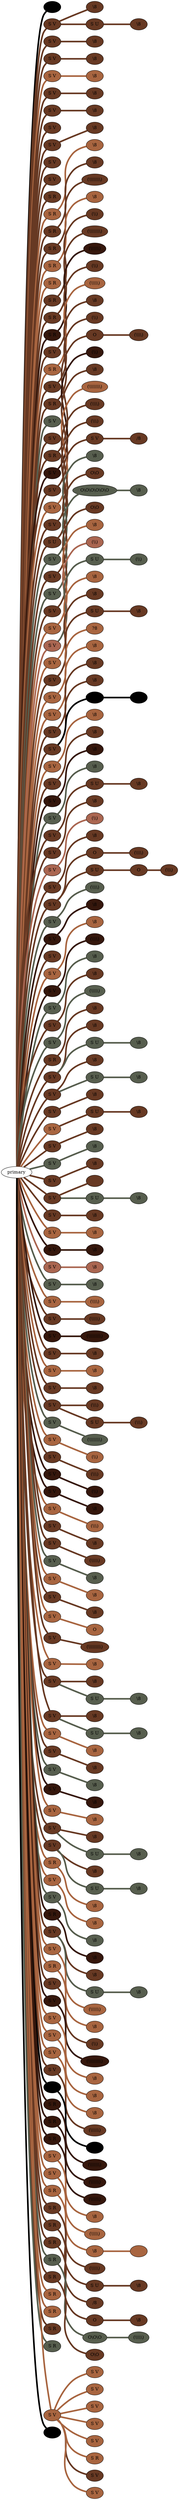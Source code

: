 graph {
 graph [rankdir=LR]
"K1" [qtype="pendant_node", pendant_colors="#000000", pendant_ply="", pendant_attach="", pendant_length="", label=" ", style=filled, fillcolor="#000000"]
"primary" -- "K1" [qtype="pendant_link",penwidth=5,color="#000000"]
"1" [qtype="pendant_node", pendant_colors="#673923", pendant_ply="S", pendant_attach="V", pendant_length="24", label="S V", style=filled, fillcolor="#673923"]
"primary" -- "1" [qtype="pendant_link",penwidth=5,color="#673923"]
"1:0" [qtype="knot_node", knot_value="1", knot_type="E", knot_position="8.5", knot_spin="Z", label="\\8", style=filled, fillcolor="#673923"]
"1" -- "1:0" [qtype="knot_link",penwidth=5,color="#673923"]
"1s1" [qtype="pendant_node", pendant_colors="#673923", pendant_ply="S", pendant_attach="U", pendant_length="35", label="S U", style=filled, fillcolor="#673923"]
"1" -- "1s1" [qtype="pendant_link",penwidth=5,color="#673923"]
"1s1:0" [qtype="knot_node", knot_value="1", knot_type="E", knot_position="8.5", knot_spin="Z", label="\\8", style=filled, fillcolor="#673923"]
"1s1" -- "1s1:0" [qtype="knot_link",penwidth=5,color="#673923"]
"2" [qtype="pendant_node", pendant_colors="#673923", pendant_ply="S", pendant_attach="V", pendant_length="24", label="S V", style=filled, fillcolor="#673923"]
"primary" -- "2" [qtype="pendant_link",penwidth=5,color="#673923"]
"2:0" [qtype="knot_node", knot_value="1", knot_type="E", knot_position="8.5", knot_spin="Z", label="\\8", style=filled, fillcolor="#673923"]
"2" -- "2:0" [qtype="knot_link",penwidth=5,color="#673923"]
"3" [qtype="pendant_node", pendant_colors="#673923,#A86540", pendant_ply="S", pendant_attach="V", pendant_length="26", label="S V", style=filled, fillcolor="#673923"]
"primary" -- "3" [qtype="pendant_link",penwidth=5,color="#673923"]
"3:0" [qtype="knot_node", knot_value="1", knot_type="E", knot_position="8.5", knot_spin="Z", label="\\8", style=filled, fillcolor="#673923"]
"3" -- "3:0" [qtype="knot_link",penwidth=5,color="#673923"]
"4" [qtype="pendant_node", pendant_colors="#A86540", pendant_ply="S", pendant_attach="V", pendant_length="33", label="S V", style=filled, fillcolor="#A86540"]
"primary" -- "4" [qtype="pendant_link",penwidth=5,color="#A86540"]
"4:0" [qtype="knot_node", knot_value="1", knot_type="E", knot_position="8.5", knot_spin="Z", label="\\8", style=filled, fillcolor="#A86540"]
"4" -- "4:0" [qtype="knot_link",penwidth=5,color="#A86540"]
"5" [qtype="pendant_node", pendant_colors="#673923,#A86540", pendant_ply="S", pendant_attach="V", pendant_length="26", label="S V", style=filled, fillcolor="#673923"]
"primary" -- "5" [qtype="pendant_link",penwidth=5,color="#673923"]
"5:0" [qtype="knot_node", knot_value="1", knot_type="E", knot_position="9.0", knot_spin="Z", label="\\8", style=filled, fillcolor="#673923"]
"5" -- "5:0" [qtype="knot_link",penwidth=5,color="#673923"]
"6" [qtype="pendant_node", pendant_colors="#673923", pendant_ply="S", pendant_attach="V", pendant_length="26", label="S V", style=filled, fillcolor="#673923"]
"primary" -- "6" [qtype="pendant_link",penwidth=5,color="#673923"]
"6:0" [qtype="knot_node", knot_value="1", knot_type="E", knot_position="8.5", knot_spin="Z", label="\\8", style=filled, fillcolor="#673923"]
"6" -- "6:0" [qtype="knot_link",penwidth=5,color="#673923"]
"7" [qtype="pendant_node", pendant_colors="#673923", pendant_ply="S", pendant_attach="V", pendant_length="30", label="S V", style=filled, fillcolor="#673923"]
"primary" -- "7" [qtype="pendant_link",penwidth=5,color="#673923"]
"8" [qtype="pendant_node", pendant_colors="#673923", pendant_ply="S", pendant_attach="V", pendant_length="20", label="S V", style=filled, fillcolor="#673923"]
"primary" -- "8" [qtype="pendant_link",penwidth=5,color="#673923"]
"8:0" [qtype="knot_node", knot_value="1", knot_type="E", knot_position="7.0", knot_spin="Z", label="\\8", style=filled, fillcolor="#673923"]
"8" -- "8:0" [qtype="knot_link",penwidth=5,color="#673923"]
"9" [qtype="pendant_node", pendant_colors="#673923,#A86540", pendant_ply="S", pendant_attach="V", pendant_length="22", label="S V", style=filled, fillcolor="#673923"]
"primary" -- "9" [qtype="pendant_link",penwidth=5,color="#673923"]
"10" [qtype="pendant_node", pendant_colors="#673923", pendant_ply="S", pendant_attach="V", pendant_length="29", label="S V", style=filled, fillcolor="#673923"]
"primary" -- "10" [qtype="pendant_link",penwidth=5,color="#673923"]
"11" [qtype="pendant_node", pendant_colors="#673923", pendant_ply="S", pendant_attach="R", pendant_length="24", label="S R", style=filled, fillcolor="#673923"]
"primary" -- "11" [qtype="pendant_link",penwidth=5,color="#673923"]
"12" [qtype="pendant_node", pendant_colors="#A86540", pendant_ply="S", pendant_attach="R", pendant_length="31", label="S R", style=filled, fillcolor="#A86540"]
"primary" -- "12" [qtype="pendant_link",penwidth=5,color="#A86540"]
"12:0" [qtype="knot_node", knot_value="1", knot_type="E", knot_position="7.5", knot_spin="Z", label="\\8", style=filled, fillcolor="#A86540"]
"12" -- "12:0" [qtype="knot_link",penwidth=5,color="#A86540"]
"13" [qtype="pendant_node", pendant_colors="#673923", pendant_ply="S", pendant_attach="R", pendant_length="36", label="S R", style=filled, fillcolor="#673923"]
"primary" -- "13" [qtype="pendant_link",penwidth=5,color="#673923"]
"13:0" [qtype="knot_node", knot_value="1", knot_type="E", knot_position="8.0", knot_spin="Z", label="\\8", style=filled, fillcolor="#673923"]
"13" -- "13:0" [qtype="knot_link",penwidth=5,color="#673923"]
"14" [qtype="pendant_node", pendant_colors="#673923", pendant_ply="S", pendant_attach="R", pendant_length="12", label="S R", style=filled, fillcolor="#673923"]
"primary" -- "14" [qtype="pendant_link",penwidth=5,color="#673923"]
"14:0" [qtype="knot_node", knot_value="8", knot_type="L", knot_position="7.5", knot_spin="Z", label="(\\\\\\\\\\\\\\\\)", style=filled, fillcolor="#673923"]
"14" -- "14:0" [qtype="knot_link",penwidth=5,color="#673923"]
"15" [qtype="pendant_node", pendant_colors="#A86540", pendant_ply="S", pendant_attach="R", pendant_length="25", label="S R", style=filled, fillcolor="#A86540"]
"primary" -- "15" [qtype="pendant_link",penwidth=5,color="#A86540"]
"15:0" [qtype="knot_node", knot_value="1", knot_type="E", knot_position="8.0", knot_spin="Z", label="\\8", style=filled, fillcolor="#A86540"]
"15" -- "15:0" [qtype="knot_link",penwidth=5,color="#A86540"]
"16" [qtype="pendant_node", pendant_colors="#A86540", pendant_ply="S", pendant_attach="R", pendant_length="22", label="S R", style=filled, fillcolor="#A86540"]
"primary" -- "16" [qtype="pendant_link",penwidth=5,color="#A86540"]
"17" [qtype="pendant_node", pendant_colors="#673923", pendant_ply="S", pendant_attach="R", pendant_length="18", label="S R", style=filled, fillcolor="#673923"]
"primary" -- "17" [qtype="pendant_link",penwidth=5,color="#673923"]
"17:0" [qtype="knot_node", knot_value="2", knot_type="L", knot_position="7.5", knot_spin="Z", label="(\\\\)", style=filled, fillcolor="#673923"]
"17" -- "17:0" [qtype="knot_link",penwidth=5,color="#673923"]
"18" [qtype="pendant_node", pendant_colors="#673923", pendant_ply="S", pendant_attach="R", pendant_length="9", label="S R", style=filled, fillcolor="#673923"]
"primary" -- "18" [qtype="pendant_link",penwidth=5,color="#673923"]
"18:0" [qtype="knot_node", knot_value="8", knot_type="L", knot_position="6.0", knot_spin="Z", label="(\\\\\\\\\\\\\\\\)", style=filled, fillcolor="#673923"]
"18" -- "18:0" [qtype="knot_link",penwidth=5,color="#673923"]
"19" [qtype="pendant_node", pendant_colors="#35170C", pendant_ply="S", pendant_attach="R", pendant_length="23", label="S R", style=filled, fillcolor="#35170C"]
"primary" -- "19" [qtype="pendant_link",penwidth=5,color="#35170C"]
"19:0" [qtype="knot_node", knot_value="6", knot_type="L", knot_position="6.5", knot_spin="Z", label="(\\\\\\\\\\\\)", style=filled, fillcolor="#35170C"]
"19" -- "19:0" [qtype="knot_link",penwidth=5,color="#35170C"]
"20" [qtype="pendant_node", pendant_colors="#673923", pendant_ply="S", pendant_attach="V", pendant_length="29", label="S V", style=filled, fillcolor="#673923"]
"primary" -- "20" [qtype="pendant_link",penwidth=5,color="#673923"]
"20:0" [qtype="knot_node", knot_value="2", knot_type="L", knot_position="7.0", knot_spin="Z", label="(\\\\)", style=filled, fillcolor="#673923"]
"20" -- "20:0" [qtype="knot_link",penwidth=5,color="#673923"]
"21" [qtype="pendant_node", pendant_colors="#A86540", pendant_ply="S", pendant_attach="R", pendant_length="14", label="S R", style=filled, fillcolor="#A86540"]
"primary" -- "21" [qtype="pendant_link",penwidth=5,color="#A86540"]
"21:0" [qtype="knot_node", knot_value="5", knot_type="L", knot_position="7.0", knot_spin="Z", label="(\\\\\\\\\\)", style=filled, fillcolor="#A86540"]
"21" -- "21:0" [qtype="knot_link",penwidth=5,color="#A86540"]
"22" [qtype="pendant_node", pendant_colors="#673923", pendant_ply="S", pendant_attach="V", pendant_length="19", label="S V", style=filled, fillcolor="#673923"]
"primary" -- "22" [qtype="pendant_link",penwidth=5,color="#673923"]
"22:0" [qtype="knot_node", knot_value="1", knot_type="E", knot_position="6.5", knot_spin="Z", label="\\8", style=filled, fillcolor="#673923"]
"22" -- "22:0" [qtype="knot_link",penwidth=5,color="#673923"]
"23" [qtype="pendant_node", pendant_colors="#673923", pendant_ply="S", pendant_attach="R", pendant_length="25", label="S R", style=filled, fillcolor="#673923"]
"primary" -- "23" [qtype="pendant_link",penwidth=5,color="#673923"]
"23:0" [qtype="knot_node", knot_value="2", knot_type="L", knot_position="7.0", knot_spin="Z", label="(\\\\)", style=filled, fillcolor="#673923"]
"23" -- "23:0" [qtype="knot_link",penwidth=5,color="#673923"]
"24" [qtype="pendant_node", pendant_colors="#575E4E,#A86540", pendant_ply="S", pendant_attach="V", pendant_length="33", label="S V", style=filled, fillcolor="#575E4E"]
"primary" -- "24" [qtype="pendant_link",penwidth=5,color="#575E4E"]
"25" [qtype="pendant_node", pendant_colors="#673923", pendant_ply="S", pendant_attach="V", pendant_length="26", label="S V", style=filled, fillcolor="#673923"]
"primary" -- "25" [qtype="pendant_link",penwidth=5,color="#673923"]
"26" [qtype="pendant_node", pendant_colors="#673923,#A86540", pendant_ply="S", pendant_attach="R", pendant_length="27", label="S R", style=filled, fillcolor="#673923"]
"primary" -- "26" [qtype="pendant_link",penwidth=5,color="#673923"]
"26:0" [qtype="knot_node", knot_value="1", knot_type="S", knot_position="3.5", knot_spin="Z", label="O", style=filled, fillcolor="#673923"]
"26" -- "26:0" [qtype="knot_link",penwidth=5,color="#673923"]
"26:1" [qtype="knot_node", knot_value="4", knot_type="L", knot_position="9.5", knot_spin="Z", label="(\\\\\\\\)", style=filled, fillcolor="#673923"]
"26:0" -- "26:1" [qtype="knot_link",penwidth=5,color="#673923"]
"27" [qtype="pendant_node", pendant_colors="#35170C", pendant_ply="S", pendant_attach="V", pendant_length="27", label="S V", style=filled, fillcolor="#35170C"]
"primary" -- "27" [qtype="pendant_link",penwidth=5,color="#35170C"]
"27:0" [qtype="knot_node", knot_value="2", knot_type="L", knot_position="9.0", knot_spin="Z", label="(\\\\)", style=filled, fillcolor="#35170C"]
"27" -- "27:0" [qtype="knot_link",penwidth=5,color="#35170C"]
"28" [qtype="pendant_node", pendant_colors="#673923", pendant_ply="S", pendant_attach="V", pendant_length="24", label="S V", style=filled, fillcolor="#673923"]
"primary" -- "28" [qtype="pendant_link",penwidth=5,color="#673923"]
"28:0" [qtype="knot_node", knot_value="1", knot_type="E", knot_position="8.5", knot_spin="Z", label="\\8", style=filled, fillcolor="#673923"]
"28" -- "28:0" [qtype="knot_link",penwidth=5,color="#673923"]
"29" [qtype="pendant_node", pendant_colors="#A86540", pendant_ply="S", pendant_attach="V", pendant_length="24", label="S V", style=filled, fillcolor="#A86540"]
"primary" -- "29" [qtype="pendant_link",penwidth=5,color="#A86540"]
"29:0" [qtype="knot_node", knot_value="8", knot_type="L", knot_position="8.5", knot_spin="Z", label="(\\\\\\\\\\\\\\\\)", style=filled, fillcolor="#A86540"]
"29" -- "29:0" [qtype="knot_link",penwidth=5,color="#A86540"]
"30" [qtype="pendant_node", pendant_colors="#673923", pendant_ply="S", pendant_attach="V", pendant_length="12", label="S V", style=filled, fillcolor="#673923"]
"primary" -- "30" [qtype="pendant_link",penwidth=5,color="#673923"]
"30:0" [qtype="knot_node", knot_value="4", knot_type="L", knot_position="7.0", knot_spin="Z", label="(\\\\\\\\)", style=filled, fillcolor="#673923"]
"30" -- "30:0" [qtype="knot_link",penwidth=5,color="#673923"]
"31" [qtype="pendant_node", pendant_colors="#673923", pendant_ply="S", pendant_attach="U", pendant_length="12", label="S U", style=filled, fillcolor="#673923"]
"primary" -- "31" [qtype="pendant_link",penwidth=5,color="#673923"]
"31:0" [qtype="knot_node", knot_value="3", knot_type="L", knot_position="4.5", knot_spin="Z", label="(\\\\\\)", style=filled, fillcolor="#673923"]
"31" -- "31:0" [qtype="knot_link",penwidth=5,color="#673923"]
"31s1" [qtype="pendant_node", pendant_colors="#673923", pendant_ply="S", pendant_attach="V", pendant_length="2", label="S V", style=filled, fillcolor="#673923"]
"31" -- "31s1" [qtype="pendant_link",penwidth=5,color="#673923"]
"31s1:0" [qtype="knot_node", knot_value="1", knot_type="E", knot_position="0.5", knot_spin="S", label="/8", style=filled, fillcolor="#673923"]
"31s1" -- "31s1:0" [qtype="knot_link",penwidth=5,color="#673923"]
"32" [qtype="pendant_node", pendant_colors="#575E4E,#673923", pendant_ply="S", pendant_attach="V", pendant_length="31", label="S V", style=filled, fillcolor="#575E4E"]
"primary" -- "32" [qtype="pendant_link",penwidth=5,color="#575E4E"]
"32:0" [qtype="knot_node", knot_value="1", knot_type="E", knot_position="5.5", knot_spin="Z", label="\\8", style=filled, fillcolor="#575E4E"]
"32" -- "32:0" [qtype="knot_link",penwidth=5,color="#575E4E"]
"33" [qtype="pendant_node", pendant_colors="#673923", pendant_ply="S", pendant_attach="V", pendant_length="18", label="S V", style=filled, fillcolor="#673923"]
"primary" -- "33" [qtype="pendant_link",penwidth=5,color="#673923"]
"33:0" [qtype="knot_node", knot_value="2", knot_type="S", knot_position="1.5", knot_spin="Z", label="O\\O", style=filled, fillcolor="#673923"]
"33" -- "33:0" [qtype="knot_link",penwidth=5,color="#673923"]
"34" [qtype="pendant_node", pendant_colors="#575E4E,#A86540", pendant_ply="S", pendant_attach="V", pendant_length="22", label="S V", style=filled, fillcolor="#575E4E"]
"primary" -- "34" [qtype="pendant_link",penwidth=5,color="#575E4E"]
"34:0" [qtype="knot_node", knot_value="6", knot_type="S", knot_position="1.5", knot_spin="Z", label="O\\O\\O\\O\\O\\O", style=filled, fillcolor="#575E4E"]
"34" -- "34:0" [qtype="knot_link",penwidth=5,color="#575E4E"]
"34:1" [qtype="knot_node", knot_value="1", knot_type="E", knot_position="7.5", knot_spin="Z", label="\\8", style=filled, fillcolor="#575E4E"]
"34:0" -- "34:1" [qtype="knot_link",penwidth=5,color="#575E4E"]
"35" [qtype="pendant_node", pendant_colors="#673923", pendant_ply="S", pendant_attach="V", pendant_length="25", label="S V", style=filled, fillcolor="#673923"]
"primary" -- "35" [qtype="pendant_link",penwidth=5,color="#673923"]
"35:0" [qtype="knot_node", knot_value="2", knot_type="S", knot_position="2.0", knot_spin="Z", label="O\\O", style=filled, fillcolor="#673923"]
"35" -- "35:0" [qtype="knot_link",penwidth=5,color="#673923"]
"36" [qtype="pendant_node", pendant_colors="#A86540", pendant_ply="S", pendant_attach="V", pendant_length="30", label="S V", style=filled, fillcolor="#A86540"]
"primary" -- "36" [qtype="pendant_link",penwidth=5,color="#A86540"]
"36:0" [qtype="knot_node", knot_value="1", knot_type="E", knot_position="9.0", knot_spin="Z", label="\\8", style=filled, fillcolor="#A86540"]
"36" -- "36:0" [qtype="knot_link",penwidth=5,color="#A86540"]
"37" [qtype="pendant_node", pendant_colors="#AA6651", pendant_ply="S", pendant_attach="V", pendant_length="21", label="S V", style=filled, fillcolor="#AA6651"]
"primary" -- "37" [qtype="pendant_link",penwidth=5,color="#AA6651"]
"37:0" [qtype="knot_node", knot_value="2", knot_type="L", knot_position="8.5", knot_spin="Z", label="(\\\\)", style=filled, fillcolor="#AA6651"]
"37" -- "37:0" [qtype="knot_link",penwidth=5,color="#AA6651"]
"37s1" [qtype="pendant_node", pendant_colors="#575E4E", pendant_ply="S", pendant_attach="U", pendant_length="5", label="S U", style=filled, fillcolor="#575E4E"]
"37" -- "37s1" [qtype="pendant_link",penwidth=5,color="#575E4E"]
"37s1:0" [qtype="knot_node", knot_value="2", knot_type="L", knot_position="2.0", knot_spin="Z", label="(\\\\)", style=filled, fillcolor="#575E4E"]
"37s1" -- "37s1:0" [qtype="knot_link",penwidth=5,color="#575E4E"]
"38" [qtype="pendant_node", pendant_colors="#A86540", pendant_ply="S", pendant_attach="V", pendant_length="24", label="S V", style=filled, fillcolor="#A86540"]
"primary" -- "38" [qtype="pendant_link",penwidth=5,color="#A86540"]
"38:0" [qtype="knot_node", knot_value="1", knot_type="E", knot_position="8.0", knot_spin="Z", label="\\8", style=filled, fillcolor="#A86540"]
"38" -- "38:0" [qtype="knot_link",penwidth=5,color="#A86540"]
"39" [qtype="pendant_node", pendant_colors="#673923", pendant_ply="S", pendant_attach="V", pendant_length="19", label="S V", style=filled, fillcolor="#673923"]
"primary" -- "39" [qtype="pendant_link",penwidth=5,color="#673923"]
"39:0" [qtype="knot_node", knot_value="1", knot_type="E", knot_position="7.5", knot_spin="Z", label="\\8", style=filled, fillcolor="#673923"]
"39" -- "39:0" [qtype="knot_link",penwidth=5,color="#673923"]
"39s1" [qtype="pendant_node", pendant_colors="#673923", pendant_ply="S", pendant_attach="U", pendant_length="12", label="S U", style=filled, fillcolor="#673923"]
"39" -- "39s1" [qtype="pendant_link",penwidth=5,color="#673923"]
"39s1:0" [qtype="knot_node", knot_value="1", knot_type="E", knot_position="3.0", knot_spin="Z", label="\\8", style=filled, fillcolor="#673923"]
"39s1" -- "39s1:0" [qtype="knot_link",penwidth=5,color="#673923"]
"40" [qtype="pendant_node", pendant_colors="#A86540", pendant_ply="S", pendant_attach="V", pendant_length="25", label="S V", style=filled, fillcolor="#A86540"]
"primary" -- "40" [qtype="pendant_link",penwidth=5,color="#A86540"]
"40:0" [qtype="knot_node", knot_value="1", knot_type="E", knot_position="9.0", knot_spin="U", label="?8", style=filled, fillcolor="#A86540"]
"40" -- "40:0" [qtype="knot_link",penwidth=5,color="#A86540"]
"41" [qtype="pendant_node", pendant_colors="#A86540", pendant_ply="S", pendant_attach="V", pendant_length="27", label="S V", style=filled, fillcolor="#A86540"]
"primary" -- "41" [qtype="pendant_link",penwidth=5,color="#A86540"]
"41:0" [qtype="knot_node", knot_value="1", knot_type="E", knot_position="9.5", knot_spin="Z", label="\\8", style=filled, fillcolor="#A86540"]
"41" -- "41:0" [qtype="knot_link",penwidth=5,color="#A86540"]
"42" [qtype="pendant_node", pendant_colors="#673923", pendant_ply="S", pendant_attach="V", pendant_length="29", label="S V", style=filled, fillcolor="#673923"]
"primary" -- "42" [qtype="pendant_link",penwidth=5,color="#673923"]
"42:0" [qtype="knot_node", knot_value="1", knot_type="E", knot_position="10.0", knot_spin="Z", label="\\8", style=filled, fillcolor="#673923"]
"42" -- "42:0" [qtype="knot_link",penwidth=5,color="#673923"]
"43" [qtype="pendant_node", pendant_colors="#673923", pendant_ply="S", pendant_attach="V", pendant_length="23", label="S V", style=filled, fillcolor="#673923"]
"primary" -- "43" [qtype="pendant_link",penwidth=5,color="#673923"]
"43:0" [qtype="knot_node", knot_value="1", knot_type="E", knot_position="9.5", knot_spin="Z", label="\\8", style=filled, fillcolor="#673923"]
"43" -- "43:0" [qtype="knot_link",penwidth=5,color="#673923"]
"43s1" [qtype="pendant_node", pendant_colors="#000000", pendant_ply="S", pendant_attach="U", pendant_length="8", label="S U", style=filled, fillcolor="#000000"]
"43" -- "43s1" [qtype="pendant_link",penwidth=5,color="#000000"]
"43s1:0" [qtype="knot_node", knot_value="1", knot_type="E", knot_position="3.0", knot_spin="Z", label="\\8", style=filled, fillcolor="#000000"]
"43s1" -- "43s1:0" [qtype="knot_link",penwidth=5,color="#000000"]
"44" [qtype="pendant_node", pendant_colors="#A86540", pendant_ply="S", pendant_attach="V", pendant_length="18", label="S V", style=filled, fillcolor="#A86540"]
"primary" -- "44" [qtype="pendant_link",penwidth=5,color="#A86540"]
"44:0" [qtype="knot_node", knot_value="1", knot_type="E", knot_position="9.0", knot_spin="Z", label="\\8", style=filled, fillcolor="#A86540"]
"44" -- "44:0" [qtype="knot_link",penwidth=5,color="#A86540"]
"45" [qtype="pendant_node", pendant_colors="#673923", pendant_ply="S", pendant_attach="V", pendant_length="16", label="S V", style=filled, fillcolor="#673923"]
"primary" -- "45" [qtype="pendant_link",penwidth=5,color="#673923"]
"45:0" [qtype="knot_node", knot_value="1", knot_type="E", knot_position="8.0", knot_spin="Z", label="\\8", style=filled, fillcolor="#673923"]
"45" -- "45:0" [qtype="knot_link",penwidth=5,color="#673923"]
"46" [qtype="pendant_node", pendant_colors="#35170C", pendant_ply="S", pendant_attach="V", pendant_length="24", label="S V", style=filled, fillcolor="#35170C"]
"primary" -- "46" [qtype="pendant_link",penwidth=5,color="#35170C"]
"46:0" [qtype="knot_node", knot_value="1", knot_type="E", knot_position="9.0", knot_spin="Z", label="\\8", style=filled, fillcolor="#35170C"]
"46" -- "46:0" [qtype="knot_link",penwidth=5,color="#35170C"]
"47" [qtype="pendant_node", pendant_colors="#575E4E", pendant_ply="S", pendant_attach="V", pendant_length="23", label="S V", style=filled, fillcolor="#575E4E"]
"primary" -- "47" [qtype="pendant_link",penwidth=5,color="#575E4E"]
"47:0" [qtype="knot_node", knot_value="1", knot_type="E", knot_position="9.0", knot_spin="Z", label="\\8", style=filled, fillcolor="#575E4E"]
"47" -- "47:0" [qtype="knot_link",penwidth=5,color="#575E4E"]
"48" [qtype="pendant_node", pendant_colors="#673923", pendant_ply="S", pendant_attach="V", pendant_length="32", label="S V", style=filled, fillcolor="#673923"]
"primary" -- "48" [qtype="pendant_link",penwidth=5,color="#673923"]
"48s1" [qtype="pendant_node", pendant_colors="#673923", pendant_ply="S", pendant_attach="U", pendant_length="16", label="S U", style=filled, fillcolor="#673923"]
"48" -- "48s1" [qtype="pendant_link",penwidth=5,color="#673923"]
"48s1:0" [qtype="knot_node", knot_value="1", knot_type="E", knot_position="4.5", knot_spin="Z", label="\\8", style=filled, fillcolor="#673923"]
"48s1" -- "48s1:0" [qtype="knot_link",penwidth=5,color="#673923"]
"49" [qtype="pendant_node", pendant_colors="#673923", pendant_ply="S", pendant_attach="V", pendant_length="28", label="S V", style=filled, fillcolor="#673923"]
"primary" -- "49" [qtype="pendant_link",penwidth=5,color="#673923"]
"49:0" [qtype="knot_node", knot_value="1", knot_type="E", knot_position="9.0", knot_spin="Z", label="\\8", style=filled, fillcolor="#673923"]
"49" -- "49:0" [qtype="knot_link",penwidth=5,color="#673923"]
"50" [qtype="pendant_node", pendant_colors="#AA6651", pendant_ply="S", pendant_attach="V", pendant_length="22", label="S V", style=filled, fillcolor="#AA6651"]
"primary" -- "50" [qtype="pendant_link",penwidth=5,color="#AA6651"]
"50:0" [qtype="knot_node", knot_value="2", knot_type="L", knot_position="8.5", knot_spin="Z", label="(\\\\)", style=filled, fillcolor="#AA6651"]
"50" -- "50:0" [qtype="knot_link",penwidth=5,color="#AA6651"]
"51" [qtype="pendant_node", pendant_colors="#673923", pendant_ply="S", pendant_attach="V", pendant_length="21", label="S V", style=filled, fillcolor="#673923"]
"primary" -- "51" [qtype="pendant_link",penwidth=5,color="#673923"]
"51:0" [qtype="knot_node", knot_value="1", knot_type="E", knot_position="8.5", knot_spin="Z", label="\\8", style=filled, fillcolor="#673923"]
"51" -- "51:0" [qtype="knot_link",penwidth=5,color="#673923"]
"52" [qtype="pendant_node", pendant_colors="#673923", pendant_ply="S", pendant_attach="V", pendant_length="20", label="S V", style=filled, fillcolor="#673923"]
"primary" -- "52" [qtype="pendant_link",penwidth=5,color="#673923"]
"52:0" [qtype="knot_node", knot_value="1", knot_type="S", knot_position="3.0", knot_spin="Z", label="O", style=filled, fillcolor="#673923"]
"52" -- "52:0" [qtype="knot_link",penwidth=5,color="#673923"]
"52:1" [qtype="knot_node", knot_value="4", knot_type="L", knot_position="9.5", knot_spin="Z", label="(\\\\\\\\)", style=filled, fillcolor="#673923"]
"52:0" -- "52:1" [qtype="knot_link",penwidth=5,color="#673923"]
"52s1" [qtype="pendant_node", pendant_colors="#673923", pendant_ply="S", pendant_attach="U", pendant_length="24", label="S U", style=filled, fillcolor="#673923"]
"52" -- "52s1" [qtype="pendant_link",penwidth=5,color="#673923"]
"52s1:0" [qtype="knot_node", knot_value="1", knot_type="S", knot_position="1.5", knot_spin="Z", label="O", style=filled, fillcolor="#673923"]
"52s1" -- "52s1:0" [qtype="knot_link",penwidth=5,color="#673923"]
"52s1:1" [qtype="knot_node", knot_value="3", knot_type="L", knot_position="8.0", knot_spin="Z", label="(\\\\\\)", style=filled, fillcolor="#673923"]
"52s1:0" -- "52s1:1" [qtype="knot_link",penwidth=5,color="#673923"]
"53" [qtype="pendant_node", pendant_colors="#575E4E,#A86540", pendant_ply="S", pendant_attach="V", pendant_length="14", label="S V", style=filled, fillcolor="#575E4E"]
"primary" -- "53" [qtype="pendant_link",penwidth=5,color="#575E4E"]
"53:0" [qtype="knot_node", knot_value="4", knot_type="L", knot_position="8.5", knot_spin="Z", label="(\\\\\\\\)", style=filled, fillcolor="#575E4E"]
"53" -- "53:0" [qtype="knot_link",penwidth=5,color="#575E4E"]
"54" [qtype="pendant_node", pendant_colors="#35170C", pendant_ply="S", pendant_attach="V", pendant_length="24", label="S V", style=filled, fillcolor="#35170C"]
"primary" -- "54" [qtype="pendant_link",penwidth=5,color="#35170C"]
"54:0" [qtype="knot_node", knot_value="1", knot_type="E", knot_position="9.0", knot_spin="Z", label="\\8", style=filled, fillcolor="#35170C"]
"54" -- "54:0" [qtype="knot_link",penwidth=5,color="#35170C"]
"55" [qtype="pendant_node", pendant_colors="#673923", pendant_ply="S", pendant_attach="V", pendant_length="25", label="S V", style=filled, fillcolor="#673923"]
"primary" -- "55" [qtype="pendant_link",penwidth=5,color="#673923"]
"56" [qtype="pendant_node", pendant_colors="#A86540", pendant_ply="S", pendant_attach="V", pendant_length="27", label="S V", style=filled, fillcolor="#A86540"]
"primary" -- "56" [qtype="pendant_link",penwidth=5,color="#A86540"]
"56:0" [qtype="knot_node", knot_value="1", knot_type="E", knot_position="9.0", knot_spin="Z", label="\\8", style=filled, fillcolor="#A86540"]
"56" -- "56:0" [qtype="knot_link",penwidth=5,color="#A86540"]
"57" [qtype="pendant_node", pendant_colors="#35170C", pendant_ply="S", pendant_attach="V", pendant_length="27", label="S V", style=filled, fillcolor="#35170C"]
"primary" -- "57" [qtype="pendant_link",penwidth=5,color="#35170C"]
"57:0" [qtype="knot_node", knot_value="4", knot_type="L", knot_position="10.0", knot_spin="Z", label="(\\\\\\\\)", style=filled, fillcolor="#35170C"]
"57" -- "57:0" [qtype="knot_link",penwidth=5,color="#35170C"]
"58" [qtype="pendant_node", pendant_colors="#575E4E", pendant_ply="S", pendant_attach="V", pendant_length="21", label="S V", style=filled, fillcolor="#575E4E"]
"primary" -- "58" [qtype="pendant_link",penwidth=5,color="#575E4E"]
"58:0" [qtype="knot_node", knot_value="1", knot_type="E", knot_position="10.0", knot_spin="Z", label="\\8", style=filled, fillcolor="#575E4E"]
"58" -- "58:0" [qtype="knot_link",penwidth=5,color="#575E4E"]
"59" [qtype="pendant_node", pendant_colors="#673923", pendant_ply="S", pendant_attach="V", pendant_length="23", label="S V", style=filled, fillcolor="#673923"]
"primary" -- "59" [qtype="pendant_link",penwidth=5,color="#673923"]
"59:0" [qtype="knot_node", knot_value="1", knot_type="E", knot_position="11.0", knot_spin="Z", label="\\8", style=filled, fillcolor="#673923"]
"59" -- "59:0" [qtype="knot_link",penwidth=5,color="#673923"]
"60" [qtype="pendant_node", pendant_colors="#575E4E", pendant_ply="S", pendant_attach="V", pendant_length="25", label="S V", style=filled, fillcolor="#575E4E"]
"primary" -- "60" [qtype="pendant_link",penwidth=5,color="#575E4E"]
"60:0" [qtype="knot_node", knot_value="5", knot_type="L", knot_position="10.0", knot_spin="Z", label="(\\\\\\\\\\)", style=filled, fillcolor="#575E4E"]
"60" -- "60:0" [qtype="knot_link",penwidth=5,color="#575E4E"]
"61" [qtype="pendant_node", pendant_colors="#673923", pendant_ply="S", pendant_attach="R", pendant_length="25", label="S R", style=filled, fillcolor="#673923"]
"primary" -- "61" [qtype="pendant_link",penwidth=5,color="#673923"]
"61:0" [qtype="knot_node", knot_value="1", knot_type="E", knot_position="10.5", knot_spin="Z", label="\\8", style=filled, fillcolor="#673923"]
"61" -- "61:0" [qtype="knot_link",penwidth=5,color="#673923"]
"62" [qtype="pendant_node", pendant_colors="#673923", pendant_ply="S", pendant_attach="V", pendant_length="29", label="S V", style=filled, fillcolor="#673923"]
"primary" -- "62" [qtype="pendant_link",penwidth=5,color="#673923"]
"62:0" [qtype="knot_node", knot_value="1", knot_type="E", knot_position="11.0", knot_spin="Z", label="\\8", style=filled, fillcolor="#673923"]
"62" -- "62:0" [qtype="knot_link",penwidth=5,color="#673923"]
"62s1" [qtype="pendant_node", pendant_colors="#575E4E", pendant_ply="S", pendant_attach="U", pendant_length="2", label="S U", style=filled, fillcolor="#575E4E"]
"62" -- "62s1" [qtype="pendant_link",penwidth=5,color="#575E4E"]
"62s1:0" [qtype="knot_node", knot_value="1", knot_type="E", knot_position="1.0", knot_spin="Z", label="\\8", style=filled, fillcolor="#575E4E"]
"62s1" -- "62s1:0" [qtype="knot_link",penwidth=5,color="#575E4E"]
"63" [qtype="pendant_node", pendant_colors="#673923", pendant_ply="S", pendant_attach="V", pendant_length="26", label="S V", style=filled, fillcolor="#673923"]
"primary" -- "63" [qtype="pendant_link",penwidth=5,color="#673923"]
"63:0" [qtype="knot_node", knot_value="1", knot_type="E", knot_position="11.0", knot_spin="Z", label="\\8", style=filled, fillcolor="#673923"]
"63" -- "63:0" [qtype="knot_link",penwidth=5,color="#673923"]
"63s1" [qtype="pendant_node", pendant_colors="#575E4E", pendant_ply="S", pendant_attach="U", pendant_length="10", label="S U", style=filled, fillcolor="#575E4E"]
"63" -- "63s1" [qtype="pendant_link",penwidth=5,color="#575E4E"]
"63s1:0" [qtype="knot_node", knot_value="1", knot_type="E", knot_position="3.0", knot_spin="Z", label="\\8", style=filled, fillcolor="#575E4E"]
"63s1" -- "63s1:0" [qtype="knot_link",penwidth=5,color="#575E4E"]
"64" [qtype="pendant_node", pendant_colors="#673923", pendant_ply="S", pendant_attach="V", pendant_length="24", label="S V", style=filled, fillcolor="#673923"]
"primary" -- "64" [qtype="pendant_link",penwidth=5,color="#673923"]
"64:0" [qtype="knot_node", knot_value="1", knot_type="E", knot_position="11.5", knot_spin="Z", label="\\8", style=filled, fillcolor="#673923"]
"64" -- "64:0" [qtype="knot_link",penwidth=5,color="#673923"]
"65" [qtype="pendant_node", pendant_colors="#A86540", pendant_ply="S", pendant_attach="V", pendant_length="27", label="S V", style=filled, fillcolor="#A86540"]
"primary" -- "65" [qtype="pendant_link",penwidth=5,color="#A86540"]
"65s1" [qtype="pendant_node", pendant_colors="#673923", pendant_ply="S", pendant_attach="U", pendant_length="27", label="S U", style=filled, fillcolor="#673923"]
"65" -- "65s1" [qtype="pendant_link",penwidth=5,color="#673923"]
"65s1:0" [qtype="knot_node", knot_value="1", knot_type="E", knot_position="10.5", knot_spin="Z", label="\\8", style=filled, fillcolor="#673923"]
"65s1" -- "65s1:0" [qtype="knot_link",penwidth=5,color="#673923"]
"66" [qtype="pendant_node", pendant_colors="#673923", pendant_ply="S", pendant_attach="V", pendant_length="24", label="S V", style=filled, fillcolor="#673923"]
"primary" -- "66" [qtype="pendant_link",penwidth=5,color="#673923"]
"66:0" [qtype="knot_node", knot_value="1", knot_type="E", knot_position="9.5", knot_spin="Z", label="\\8", style=filled, fillcolor="#673923"]
"66" -- "66:0" [qtype="knot_link",penwidth=5,color="#673923"]
"67" [qtype="pendant_node", pendant_colors="#575E4E", pendant_ply="S", pendant_attach="V", pendant_length="23", label="S V", style=filled, fillcolor="#575E4E"]
"primary" -- "67" [qtype="pendant_link",penwidth=5,color="#575E4E"]
"67:0" [qtype="knot_node", knot_value="1", knot_type="E", knot_position="9.5", knot_spin="Z", label="\\8", style=filled, fillcolor="#575E4E"]
"67" -- "67:0" [qtype="knot_link",penwidth=5,color="#575E4E"]
"68" [qtype="pendant_node", pendant_colors="#673923", pendant_ply="S", pendant_attach="V", pendant_length="24", label="S V", style=filled, fillcolor="#673923"]
"primary" -- "68" [qtype="pendant_link",penwidth=5,color="#673923"]
"68:0" [qtype="knot_node", knot_value="1", knot_type="E", knot_position="10.5", knot_spin="Z", label="\\8", style=filled, fillcolor="#673923"]
"68" -- "68:0" [qtype="knot_link",penwidth=5,color="#673923"]
"69" [qtype="pendant_node", pendant_colors="#673923", pendant_ply="S", pendant_attach="V", pendant_length="32", label="S V", style=filled, fillcolor="#673923"]
"primary" -- "69" [qtype="pendant_link",penwidth=5,color="#673923"]
"69:0" [qtype="knot_node", knot_value="1", knot_type="EE", knot_position="10.0", knot_spin="Z", label="", style=filled, fillcolor="#673923"]
"69" -- "69:0" [qtype="knot_link",penwidth=5,color="#673923"]
"69s1" [qtype="pendant_node", pendant_colors="#575E4E", pendant_ply="S", pendant_attach="U", pendant_length="8", label="S U", style=filled, fillcolor="#575E4E"]
"69" -- "69s1" [qtype="pendant_link",penwidth=5,color="#575E4E"]
"69s1:0" [qtype="knot_node", knot_value="1", knot_type="E", knot_position="2.5", knot_spin="Z", label="\\8", style=filled, fillcolor="#575E4E"]
"69s1" -- "69s1:0" [qtype="knot_link",penwidth=5,color="#575E4E"]
"70" [qtype="pendant_node", pendant_colors="#673923", pendant_ply="S", pendant_attach="V", pendant_length="36", label="S V", style=filled, fillcolor="#673923"]
"primary" -- "70" [qtype="pendant_link",penwidth=5,color="#673923"]
"70:0" [qtype="knot_node", knot_value="1", knot_type="E", knot_position="10.0", knot_spin="Z", label="\\8", style=filled, fillcolor="#673923"]
"70" -- "70:0" [qtype="knot_link",penwidth=5,color="#673923"]
"71" [qtype="pendant_node", pendant_colors="#A86540", pendant_ply="S", pendant_attach="V", pendant_length="26", label="S V", style=filled, fillcolor="#A86540"]
"primary" -- "71" [qtype="pendant_link",penwidth=5,color="#A86540"]
"71:0" [qtype="knot_node", knot_value="1", knot_type="E", knot_position="10.5", knot_spin="Z", label="\\8", style=filled, fillcolor="#A86540"]
"71" -- "71:0" [qtype="knot_link",penwidth=5,color="#A86540"]
"72" [qtype="pendant_node", pendant_colors="#35170C", pendant_ply="S", pendant_attach="V", pendant_length="39", label="S V", style=filled, fillcolor="#35170C"]
"primary" -- "72" [qtype="pendant_link",penwidth=5,color="#35170C"]
"72:0" [qtype="knot_node", knot_value="1", knot_type="E", knot_position="10.0", knot_spin="Z", label="\\8", style=filled, fillcolor="#35170C"]
"72" -- "72:0" [qtype="knot_link",penwidth=5,color="#35170C"]
"73" [qtype="pendant_node", pendant_colors="#AA6651,#A86540", pendant_ply="S", pendant_attach="V", pendant_length="23", label="S V", style=filled, fillcolor="#AA6651"]
"primary" -- "73" [qtype="pendant_link",penwidth=5,color="#AA6651"]
"73:0" [qtype="knot_node", knot_value="1", knot_type="E", knot_position="9.0", knot_spin="Z", label="\\8", style=filled, fillcolor="#AA6651"]
"73" -- "73:0" [qtype="knot_link",penwidth=5,color="#AA6651"]
"74" [qtype="pendant_node", pendant_colors="#575E4E", pendant_ply="S", pendant_attach="V", pendant_length="22", label="S V", style=filled, fillcolor="#575E4E"]
"primary" -- "74" [qtype="pendant_link",penwidth=5,color="#575E4E"]
"74:0" [qtype="knot_node", knot_value="1", knot_type="E", knot_position="9.5", knot_spin="Z", label="\\8", style=filled, fillcolor="#575E4E"]
"74" -- "74:0" [qtype="knot_link",penwidth=5,color="#575E4E"]
"75" [qtype="pendant_node", pendant_colors="#A86540", pendant_ply="S", pendant_attach="V", pendant_length="21", label="S V", style=filled, fillcolor="#A86540"]
"primary" -- "75" [qtype="pendant_link",penwidth=5,color="#A86540"]
"75:0" [qtype="knot_node", knot_value="4", knot_type="L", knot_position="8.0", knot_spin="Z", label="(\\\\\\\\)", style=filled, fillcolor="#A86540"]
"75" -- "75:0" [qtype="knot_link",penwidth=5,color="#A86540"]
"76" [qtype="pendant_node", pendant_colors="#673923", pendant_ply="S", pendant_attach="V", pendant_length="21", label="S V", style=filled, fillcolor="#673923"]
"primary" -- "76" [qtype="pendant_link",penwidth=5,color="#673923"]
"76:0" [qtype="knot_node", knot_value="5", knot_type="L", knot_position="10.0", knot_spin="Z", label="(\\\\\\\\\\)", style=filled, fillcolor="#673923"]
"76" -- "76:0" [qtype="knot_link",penwidth=5,color="#673923"]
"77" [qtype="pendant_node", pendant_colors="#35170C", pendant_ply="S", pendant_attach="V", pendant_length="29", label="S V", style=filled, fillcolor="#35170C"]
"primary" -- "77" [qtype="pendant_link",penwidth=5,color="#35170C"]
"77:0" [qtype="knot_node", knot_value="9", knot_type="L", knot_position="9.0", knot_spin="Z", label="(\\\\\\\\\\\\\\\\\\)", style=filled, fillcolor="#35170C"]
"77" -- "77:0" [qtype="knot_link",penwidth=5,color="#35170C"]
"78" [qtype="pendant_node", pendant_colors="#673923", pendant_ply="S", pendant_attach="V", pendant_length="30", label="S V", style=filled, fillcolor="#673923"]
"primary" -- "78" [qtype="pendant_link",penwidth=5,color="#673923"]
"78:0" [qtype="knot_node", knot_value="1", knot_type="E", knot_position="8.5", knot_spin="Z", label="\\8", style=filled, fillcolor="#673923"]
"78" -- "78:0" [qtype="knot_link",penwidth=5,color="#673923"]
"79" [qtype="pendant_node", pendant_colors="#A86540", pendant_ply="S", pendant_attach="V", pendant_length="25", label="S V", style=filled, fillcolor="#A86540"]
"primary" -- "79" [qtype="pendant_link",penwidth=5,color="#A86540"]
"79:0" [qtype="knot_node", knot_value="1", knot_type="E", knot_position="9.0", knot_spin="Z", label="\\8", style=filled, fillcolor="#A86540"]
"79" -- "79:0" [qtype="knot_link",penwidth=5,color="#A86540"]
"80" [qtype="pendant_node", pendant_colors="#673923", pendant_ply="S", pendant_attach="V", pendant_length="26", label="S V", style=filled, fillcolor="#673923"]
"primary" -- "80" [qtype="pendant_link",penwidth=5,color="#673923"]
"80:0" [qtype="knot_node", knot_value="1", knot_type="E", knot_position="8.0", knot_spin="Z", label="\\8", style=filled, fillcolor="#673923"]
"80" -- "80:0" [qtype="knot_link",penwidth=5,color="#673923"]
"81" [qtype="pendant_node", pendant_colors="#673923", pendant_ply="S", pendant_attach="V", pendant_length="24", label="S V", style=filled, fillcolor="#673923"]
"primary" -- "81" [qtype="pendant_link",penwidth=5,color="#673923"]
"81:0" [qtype="knot_node", knot_value="3", knot_type="L", knot_position="8.0", knot_spin="Z", label="(\\\\\\)", style=filled, fillcolor="#673923"]
"81" -- "81:0" [qtype="knot_link",penwidth=5,color="#673923"]
"81s1" [qtype="pendant_node", pendant_colors="#673923", pendant_ply="S", pendant_attach="U", pendant_length="27", label="S U", style=filled, fillcolor="#673923"]
"81" -- "81s1" [qtype="pendant_link",penwidth=5,color="#673923"]
"81s1:0" [qtype="knot_node", knot_value="3", knot_type="L", knot_position="7.0", knot_spin="Z", label="(\\\\\\)", style=filled, fillcolor="#673923"]
"81s1" -- "81s1:0" [qtype="knot_link",penwidth=5,color="#673923"]
"82" [qtype="pendant_node", pendant_colors="#575E4E,#A86540", pendant_ply="S", pendant_attach="V", pendant_length="28", label="S V", style=filled, fillcolor="#575E4E"]
"primary" -- "82" [qtype="pendant_link",penwidth=5,color="#575E4E"]
"82:0" [qtype="knot_node", knot_value="8", knot_type="L", knot_position="8.5", knot_spin="Z", label="(\\\\\\\\\\\\\\\\)", style=filled, fillcolor="#575E4E"]
"82" -- "82:0" [qtype="knot_link",penwidth=5,color="#575E4E"]
"83" [qtype="pendant_node", pendant_colors="#A86540", pendant_ply="S", pendant_attach="V", pendant_length="18", label="S V", style=filled, fillcolor="#A86540"]
"primary" -- "83" [qtype="pendant_link",penwidth=5,color="#A86540"]
"83:0" [qtype="knot_node", knot_value="2", knot_type="L", knot_position="9.0", knot_spin="Z", label="(\\\\)", style=filled, fillcolor="#A86540"]
"83" -- "83:0" [qtype="knot_link",penwidth=5,color="#A86540"]
"84" [qtype="pendant_node", pendant_colors="#673923,#A86540", pendant_ply="S", pendant_attach="V", pendant_length="15", label="S V", style=filled, fillcolor="#673923"]
"primary" -- "84" [qtype="pendant_link",penwidth=5,color="#673923"]
"84:0" [qtype="knot_node", knot_value="3", knot_type="L", knot_position="8.5", knot_spin="Z", label="(\\\\\\)", style=filled, fillcolor="#673923"]
"84" -- "84:0" [qtype="knot_link",penwidth=5,color="#673923"]
"85" [qtype="pendant_node", pendant_colors="#35170C", pendant_ply="S", pendant_attach="V", pendant_length="17", label="S V", style=filled, fillcolor="#35170C"]
"primary" -- "85" [qtype="pendant_link",penwidth=5,color="#35170C"]
"85:0" [qtype="knot_node", knot_value="2", knot_type="L", knot_position="9.0", knot_spin="Z", label="(\\\\)", style=filled, fillcolor="#35170C"]
"85" -- "85:0" [qtype="knot_link",penwidth=5,color="#35170C"]
"86" [qtype="pendant_node", pendant_colors="#35170C", pendant_ply="S", pendant_attach="V", pendant_length="23", label="S V", style=filled, fillcolor="#35170C"]
"primary" -- "86" [qtype="pendant_link",penwidth=5,color="#35170C"]
"86:0" [qtype="knot_node", knot_value="1", knot_type="E", knot_position="9.5", knot_spin="Z", label="\\8", style=filled, fillcolor="#35170C"]
"86" -- "86:0" [qtype="knot_link",penwidth=5,color="#35170C"]
"87" [qtype="pendant_node", pendant_colors="#A86540", pendant_ply="S", pendant_attach="V", pendant_length="24", label="S V", style=filled, fillcolor="#A86540"]
"primary" -- "87" [qtype="pendant_link",penwidth=5,color="#A86540"]
"87:0" [qtype="knot_node", knot_value="3", knot_type="L", knot_position="8.5", knot_spin="Z", label="(\\\\\\)", style=filled, fillcolor="#A86540"]
"87" -- "87:0" [qtype="knot_link",penwidth=5,color="#A86540"]
"88" [qtype="pendant_node", pendant_colors="#673923", pendant_ply="S", pendant_attach="V", pendant_length="24", label="S V", style=filled, fillcolor="#673923"]
"primary" -- "88" [qtype="pendant_link",penwidth=5,color="#673923"]
"88:0" [qtype="knot_node", knot_value="1", knot_type="E", knot_position="8.5", knot_spin="Z", label="\\8", style=filled, fillcolor="#673923"]
"88" -- "88:0" [qtype="knot_link",penwidth=5,color="#673923"]
"89" [qtype="pendant_node", pendant_colors="#673923", pendant_ply="S", pendant_attach="V", pendant_length="26", label="S V", style=filled, fillcolor="#673923"]
"primary" -- "89" [qtype="pendant_link",penwidth=5,color="#673923"]
"89:0" [qtype="knot_node", knot_value="5", knot_type="L", knot_position="8.5", knot_spin="Z", label="(\\\\\\\\\\)", style=filled, fillcolor="#673923"]
"89" -- "89:0" [qtype="knot_link",penwidth=5,color="#673923"]
"90" [qtype="pendant_node", pendant_colors="#575E4E", pendant_ply="S", pendant_attach="V", pendant_length="17", label="S V", style=filled, fillcolor="#575E4E"]
"primary" -- "90" [qtype="pendant_link",penwidth=5,color="#575E4E"]
"90:0" [qtype="knot_node", knot_value="1", knot_type="E", knot_position="8.5", knot_spin="Z", label="\\8", style=filled, fillcolor="#575E4E"]
"90" -- "90:0" [qtype="knot_link",penwidth=5,color="#575E4E"]
"91" [qtype="pendant_node", pendant_colors="#A86540", pendant_ply="S", pendant_attach="V", pendant_length="29", label="S V", style=filled, fillcolor="#A86540"]
"primary" -- "91" [qtype="pendant_link",penwidth=5,color="#A86540"]
"91:0" [qtype="knot_node", knot_value="1", knot_type="E", knot_position="9.5", knot_spin="Z", label="\\8", style=filled, fillcolor="#A86540"]
"91" -- "91:0" [qtype="knot_link",penwidth=5,color="#A86540"]
"92" [qtype="pendant_node", pendant_colors="#673923", pendant_ply="S", pendant_attach="V", pendant_length="24", label="S V", style=filled, fillcolor="#673923"]
"primary" -- "92" [qtype="pendant_link",penwidth=5,color="#673923"]
"92:0" [qtype="knot_node", knot_value="1", knot_type="E", knot_position="9.0", knot_spin="Z", label="\\8", style=filled, fillcolor="#673923"]
"92" -- "92:0" [qtype="knot_link",penwidth=5,color="#673923"]
"93" [qtype="pendant_node", pendant_colors="#A86540", pendant_ply="S", pendant_attach="V", pendant_length="30", label="S V", style=filled, fillcolor="#A86540"]
"primary" -- "93" [qtype="pendant_link",penwidth=5,color="#A86540"]
"93:0" [qtype="knot_node", knot_value="1", knot_type="S", knot_position="3.5", knot_spin="Z", label="O", style=filled, fillcolor="#A86540"]
"93" -- "93:0" [qtype="knot_link",penwidth=5,color="#A86540"]
"94" [qtype="pendant_node", pendant_colors="#673923", pendant_ply="S", pendant_attach="V", pendant_length="21", label="S V", style=filled, fillcolor="#673923"]
"primary" -- "94" [qtype="pendant_link",penwidth=5,color="#673923"]
"94:0" [qtype="knot_node", knot_value="9", knot_type="L", knot_position="9.5", knot_spin="Z", label="(\\\\\\\\\\\\\\\\\\)", style=filled, fillcolor="#673923"]
"94" -- "94:0" [qtype="knot_link",penwidth=5,color="#673923"]
"95" [qtype="pendant_node", pendant_colors="#A86540", pendant_ply="S", pendant_attach="V", pendant_length="29", label="S V", style=filled, fillcolor="#A86540"]
"primary" -- "95" [qtype="pendant_link",penwidth=5,color="#A86540"]
"95:0" [qtype="knot_node", knot_value="1", knot_type="E", knot_position="9.0", knot_spin="Z", label="\\8", style=filled, fillcolor="#A86540"]
"95" -- "95:0" [qtype="knot_link",penwidth=5,color="#A86540"]
"96" [qtype="pendant_node", pendant_colors="#673923", pendant_ply="S", pendant_attach="V", pendant_length="28", label="S V", style=filled, fillcolor="#673923"]
"primary" -- "96" [qtype="pendant_link",penwidth=5,color="#673923"]
"96:0" [qtype="knot_node", knot_value="1", knot_type="E", knot_position="9.0", knot_spin="Z", label="\\8", style=filled, fillcolor="#673923"]
"96" -- "96:0" [qtype="knot_link",penwidth=5,color="#673923"]
"96s1" [qtype="pendant_node", pendant_colors="#575E4E", pendant_ply="S", pendant_attach="U", pendant_length="2", label="S U", style=filled, fillcolor="#575E4E"]
"96" -- "96s1" [qtype="pendant_link",penwidth=5,color="#575E4E"]
"96s1:0" [qtype="knot_node", knot_value="1", knot_type="E", knot_position="1.5", knot_spin="Z", label="\\8", style=filled, fillcolor="#575E4E"]
"96s1" -- "96s1:0" [qtype="knot_link",penwidth=5,color="#575E4E"]
"97" [qtype="pendant_node", pendant_colors="#673923", pendant_ply="S", pendant_attach="V", pendant_length="25", label="S V", style=filled, fillcolor="#673923"]
"primary" -- "97" [qtype="pendant_link",penwidth=5,color="#673923"]
"97:0" [qtype="knot_node", knot_value="1", knot_type="E", knot_position="8.5", knot_spin="Z", label="\\8", style=filled, fillcolor="#673923"]
"97" -- "97:0" [qtype="knot_link",penwidth=5,color="#673923"]
"97s1" [qtype="pendant_node", pendant_colors="#575E4E", pendant_ply="S", pendant_attach="U", pendant_length="8", label="S U", style=filled, fillcolor="#575E4E"]
"97" -- "97s1" [qtype="pendant_link",penwidth=5,color="#575E4E"]
"97s1:0" [qtype="knot_node", knot_value="1", knot_type="E", knot_position="2.5", knot_spin="Z", label="\\8", style=filled, fillcolor="#575E4E"]
"97s1" -- "97s1:0" [qtype="knot_link",penwidth=5,color="#575E4E"]
"98" [qtype="pendant_node", pendant_colors="#A86540", pendant_ply="S", pendant_attach="V", pendant_length="33", label="S V", style=filled, fillcolor="#A86540"]
"primary" -- "98" [qtype="pendant_link",penwidth=5,color="#A86540"]
"98:0" [qtype="knot_node", knot_value="1", knot_type="E", knot_position="8.5", knot_spin="Z", label="\\8", style=filled, fillcolor="#A86540"]
"98" -- "98:0" [qtype="knot_link",penwidth=5,color="#A86540"]
"99" [qtype="pendant_node", pendant_colors="#673923", pendant_ply="S", pendant_attach="V", pendant_length="25", label="S V", style=filled, fillcolor="#673923"]
"primary" -- "99" [qtype="pendant_link",penwidth=5,color="#673923"]
"99:0" [qtype="knot_node", knot_value="1", knot_type="E", knot_position="9.0", knot_spin="Z", label="\\8", style=filled, fillcolor="#673923"]
"99" -- "99:0" [qtype="knot_link",penwidth=5,color="#673923"]
"100" [qtype="pendant_node", pendant_colors="#575E4E,#A86540", pendant_ply="S", pendant_attach="V", pendant_length="22", label="S V", style=filled, fillcolor="#575E4E"]
"primary" -- "100" [qtype="pendant_link",penwidth=5,color="#575E4E"]
"100:0" [qtype="knot_node", knot_value="1", knot_type="E", knot_position="8.5", knot_spin="Z", label="\\8", style=filled, fillcolor="#575E4E"]
"100" -- "100:0" [qtype="knot_link",penwidth=5,color="#575E4E"]
"101" [qtype="pendant_node", pendant_colors="#35170C", pendant_ply="S", pendant_attach="V", pendant_length="27", label="S V", style=filled, fillcolor="#35170C"]
"primary" -- "101" [qtype="pendant_link",penwidth=5,color="#35170C"]
"101:0" [qtype="knot_node", knot_value="1", knot_type="E", knot_position="9.5", knot_spin="Z", label="\\8", style=filled, fillcolor="#35170C"]
"101" -- "101:0" [qtype="knot_link",penwidth=5,color="#35170C"]
"102" [qtype="pendant_node", pendant_colors="#A86540", pendant_ply="S", pendant_attach="V", pendant_length="25", label="S V", style=filled, fillcolor="#A86540"]
"primary" -- "102" [qtype="pendant_link",penwidth=5,color="#A86540"]
"102:0" [qtype="knot_node", knot_value="1", knot_type="E", knot_position="9.0", knot_spin="Z", label="\\8", style=filled, fillcolor="#A86540"]
"102" -- "102:0" [qtype="knot_link",penwidth=5,color="#A86540"]
"103" [qtype="pendant_node", pendant_colors="#673923", pendant_ply="S", pendant_attach="V", pendant_length="27", label="S V", style=filled, fillcolor="#673923"]
"primary" -- "103" [qtype="pendant_link",penwidth=5,color="#673923"]
"103:0" [qtype="knot_node", knot_value="1", knot_type="E", knot_position="8.5", knot_spin="Z", label="\\8", style=filled, fillcolor="#673923"]
"103" -- "103:0" [qtype="knot_link",penwidth=5,color="#673923"]
"103s1" [qtype="pendant_node", pendant_colors="#575E4E", pendant_ply="S", pendant_attach="U", pendant_length="8", label="S U", style=filled, fillcolor="#575E4E"]
"103" -- "103s1" [qtype="pendant_link",penwidth=5,color="#575E4E"]
"103s1:0" [qtype="knot_node", knot_value="1", knot_type="E", knot_position="2.0", knot_spin="Z", label="\\8", style=filled, fillcolor="#575E4E"]
"103s1" -- "103s1:0" [qtype="knot_link",penwidth=5,color="#575E4E"]
"104" [qtype="pendant_node", pendant_colors="#673923", pendant_ply="S", pendant_attach="V", pendant_length="27", label="S V", style=filled, fillcolor="#673923"]
"primary" -- "104" [qtype="pendant_link",penwidth=5,color="#673923"]
"104:0" [qtype="knot_node", knot_value="1", knot_type="E", knot_position="9.0", knot_spin="Z", label="\\8", style=filled, fillcolor="#673923"]
"104" -- "104:0" [qtype="knot_link",penwidth=5,color="#673923"]
"104s1" [qtype="pendant_node", pendant_colors="#575E4E", pendant_ply="S", pendant_attach="U", pendant_length="8", label="S U", style=filled, fillcolor="#575E4E"]
"104" -- "104s1" [qtype="pendant_link",penwidth=5,color="#575E4E"]
"104s1:0" [qtype="knot_node", knot_value="1", knot_type="E", knot_position="1.5", knot_spin="Z", label="\\8", style=filled, fillcolor="#575E4E"]
"104s1" -- "104s1:0" [qtype="knot_link",penwidth=5,color="#575E4E"]
"105" [qtype="pendant_node", pendant_colors="#A86540", pendant_ply="S", pendant_attach="R", pendant_length="24", label="S R", style=filled, fillcolor="#A86540"]
"primary" -- "105" [qtype="pendant_link",penwidth=5,color="#A86540"]
"105:0" [qtype="knot_node", knot_value="1", knot_type="E", knot_position="9.0", knot_spin="Z", label="\\8", style=filled, fillcolor="#A86540"]
"105" -- "105:0" [qtype="knot_link",penwidth=5,color="#A86540"]
"106" [qtype="pendant_node", pendant_colors="#A86540", pendant_ply="S", pendant_attach="V", pendant_length="28", label="S V", style=filled, fillcolor="#A86540"]
"primary" -- "106" [qtype="pendant_link",penwidth=5,color="#A86540"]
"106:0" [qtype="knot_node", knot_value="1", knot_type="E", knot_position="9.5", knot_spin="Z", label="\\8", style=filled, fillcolor="#A86540"]
"106" -- "106:0" [qtype="knot_link",penwidth=5,color="#A86540"]
"107" [qtype="pendant_node", pendant_colors="#575E4E", pendant_ply="S", pendant_attach="V", pendant_length="25", label="S V", style=filled, fillcolor="#575E4E"]
"primary" -- "107" [qtype="pendant_link",penwidth=5,color="#575E4E"]
"107:0" [qtype="knot_node", knot_value="1", knot_type="E", knot_position="10.0", knot_spin="Z", label="\\8", style=filled, fillcolor="#575E4E"]
"107" -- "107:0" [qtype="knot_link",penwidth=5,color="#575E4E"]
"108" [qtype="pendant_node", pendant_colors="#35170C", pendant_ply="S", pendant_attach="R", pendant_length="23", label="S R", style=filled, fillcolor="#35170C"]
"primary" -- "108" [qtype="pendant_link",penwidth=5,color="#35170C"]
"108:0" [qtype="knot_node", knot_value="1", knot_type="E", knot_position="9.5", knot_spin="Z", label="\\8", style=filled, fillcolor="#35170C"]
"108" -- "108:0" [qtype="knot_link",penwidth=5,color="#35170C"]
"109" [qtype="pendant_node", pendant_colors="#673923", pendant_ply="S", pendant_attach="V", pendant_length="25", label="S V", style=filled, fillcolor="#673923"]
"primary" -- "109" [qtype="pendant_link",penwidth=5,color="#673923"]
"109:0" [qtype="knot_node", knot_value="1", knot_type="E", knot_position="10.5", knot_spin="Z", label="\\8", style=filled, fillcolor="#673923"]
"109" -- "109:0" [qtype="knot_link",penwidth=5,color="#673923"]
"109s1" [qtype="pendant_node", pendant_colors="#575E4E", pendant_ply="S", pendant_attach="U", pendant_length="9", label="S U", style=filled, fillcolor="#575E4E"]
"109" -- "109s1" [qtype="pendant_link",penwidth=5,color="#575E4E"]
"109s1:0" [qtype="knot_node", knot_value="1", knot_type="E", knot_position="3.5", knot_spin="Z", label="\\8", style=filled, fillcolor="#575E4E"]
"109s1" -- "109s1:0" [qtype="knot_link",penwidth=5,color="#575E4E"]
"110" [qtype="pendant_node", pendant_colors="#A86540", pendant_ply="S", pendant_attach="V", pendant_length="24", label="S V", style=filled, fillcolor="#A86540"]
"primary" -- "110" [qtype="pendant_link",penwidth=5,color="#A86540"]
"110:0" [qtype="knot_node", knot_value="6", knot_type="L", knot_position="10.5", knot_spin="Z", label="(\\\\\\\\\\\\)", style=filled, fillcolor="#A86540"]
"110" -- "110:0" [qtype="knot_link",penwidth=5,color="#A86540"]
"111" [qtype="pendant_node", pendant_colors="#A86540", pendant_ply="S", pendant_attach="R", pendant_length="22", label="S R", style=filled, fillcolor="#A86540"]
"primary" -- "111" [qtype="pendant_link",penwidth=5,color="#A86540"]
"111:0" [qtype="knot_node", knot_value="1", knot_type="E", knot_position="9.5", knot_spin="Z", label="\\8", style=filled, fillcolor="#A86540"]
"111" -- "111:0" [qtype="knot_link",penwidth=5,color="#A86540"]
"112" [qtype="pendant_node", pendant_colors="#673923", pendant_ply="S", pendant_attach="V", pendant_length="27", label="S V", style=filled, fillcolor="#673923"]
"primary" -- "112" [qtype="pendant_link",penwidth=5,color="#673923"]
"112:0" [qtype="knot_node", knot_value="2", knot_type="L", knot_position="11.5", knot_spin="Z", label="(\\\\)", style=filled, fillcolor="#673923"]
"112" -- "112:0" [qtype="knot_link",penwidth=5,color="#673923"]
"113" [qtype="pendant_node", pendant_colors="#35170C", pendant_ply="S", pendant_attach="V", pendant_length="12", label="S V", style=filled, fillcolor="#35170C"]
"primary" -- "113" [qtype="pendant_link",penwidth=5,color="#35170C"]
"113:0" [qtype="knot_node", knot_value="9", knot_type="L", knot_position="9.5", knot_spin="Z", label="(\\\\\\\\\\\\\\\\\\)", style=filled, fillcolor="#35170C"]
"113" -- "113:0" [qtype="knot_link",penwidth=5,color="#35170C"]
"114" [qtype="pendant_node", pendant_colors="#A86540", pendant_ply="S", pendant_attach="V", pendant_length="23", label="S V", style=filled, fillcolor="#A86540"]
"primary" -- "114" [qtype="pendant_link",penwidth=5,color="#A86540"]
"114:0" [qtype="knot_node", knot_value="1", knot_type="E", knot_position="11.0", knot_spin="Z", label="\\8", style=filled, fillcolor="#A86540"]
"114" -- "114:0" [qtype="knot_link",penwidth=5,color="#A86540"]
"115" [qtype="pendant_node", pendant_colors="#A86540", pendant_ply="S", pendant_attach="V", pendant_length="26", label="S V", style=filled, fillcolor="#A86540"]
"primary" -- "115" [qtype="pendant_link",penwidth=5,color="#A86540"]
"115:0" [qtype="knot_node", knot_value="1", knot_type="E", knot_position="9.5", knot_spin="Z", label="\\8", style=filled, fillcolor="#A86540"]
"115" -- "115:0" [qtype="knot_link",penwidth=5,color="#A86540"]
"116" [qtype="pendant_node", pendant_colors="#A86540", pendant_ply="S", pendant_attach="V", pendant_length="23", label="S V", style=filled, fillcolor="#A86540"]
"primary" -- "116" [qtype="pendant_link",penwidth=5,color="#A86540"]
"116:0" [qtype="knot_node", knot_value="1", knot_type="E", knot_position="10.0", knot_spin="Z", label="\\8", style=filled, fillcolor="#A86540"]
"116" -- "116:0" [qtype="knot_link",penwidth=5,color="#A86540"]
"117" [qtype="pendant_node", pendant_colors="#673923", pendant_ply="S", pendant_attach="V", pendant_length="20", label="S V", style=filled, fillcolor="#673923"]
"primary" -- "117" [qtype="pendant_link",penwidth=5,color="#673923"]
"117:0" [qtype="knot_node", knot_value="6", knot_type="L", knot_position="10.0", knot_spin="Z", label="(\\\\\\\\\\\\)", style=filled, fillcolor="#673923"]
"117" -- "117:0" [qtype="knot_link",penwidth=5,color="#673923"]
"118" [qtype="pendant_node", pendant_colors="#000000,#777777", pendant_ply="S", pendant_attach="V", pendant_length="31", label="S V", style=filled, fillcolor="#000000"]
"primary" -- "118" [qtype="pendant_link",penwidth=5,color="#000000"]
"118:0" [qtype="knot_node", knot_value="3", knot_type="L", knot_position="9.5", knot_spin="Z", label="(\\\\\\)", style=filled, fillcolor="#000000"]
"118" -- "118:0" [qtype="knot_link",penwidth=5,color="#000000"]
"119" [qtype="pendant_node", pendant_colors="#35170C", pendant_ply="S", pendant_attach="R", pendant_length="5", label="S R", style=filled, fillcolor="#35170C"]
"primary" -- "119" [qtype="pendant_link",penwidth=5,color="#35170C"]
"119:0" [qtype="knot_node", knot_value="7", knot_type="L", knot_position="1.5", knot_spin="Z", label="(\\\\\\\\\\\\\\)", style=filled, fillcolor="#35170C"]
"119" -- "119:0" [qtype="knot_link",penwidth=5,color="#35170C"]
"120" [qtype="pendant_node", pendant_colors="#35170C,#A86540", pendant_ply="S", pendant_attach="R", pendant_length="12", label="S R", style=filled, fillcolor="#35170C"]
"primary" -- "120" [qtype="pendant_link",penwidth=5,color="#35170C"]
"120:0" [qtype="knot_node", knot_value="6", knot_type="L", knot_position="8.0", knot_spin="Z", label="(\\\\\\\\\\\\)", style=filled, fillcolor="#35170C"]
"120" -- "120:0" [qtype="knot_link",penwidth=5,color="#35170C"]
"121" [qtype="pendant_node", pendant_colors="#35170C", pendant_ply="S", pendant_attach="R", pendant_length="15", label="S R", style=filled, fillcolor="#35170C"]
"primary" -- "121" [qtype="pendant_link",penwidth=5,color="#35170C"]
"121:0" [qtype="knot_node", knot_value="6", knot_type="L", knot_position="7.5", knot_spin="Z", label="(\\\\\\\\\\\\)", style=filled, fillcolor="#35170C"]
"121" -- "121:0" [qtype="knot_link",penwidth=5,color="#35170C"]
"122" [qtype="pendant_node", pendant_colors="#A86540", pendant_ply="S", pendant_attach="V", pendant_length="32", label="S V", style=filled, fillcolor="#A86540"]
"primary" -- "122" [qtype="pendant_link",penwidth=5,color="#A86540"]
"122:0" [qtype="knot_node", knot_value="1", knot_type="E", knot_position="8.0", knot_spin="Z", label="\\8", style=filled, fillcolor="#A86540"]
"122" -- "122:0" [qtype="knot_link",penwidth=5,color="#A86540"]
"123" [qtype="pendant_node", pendant_colors="#A86540", pendant_ply="S", pendant_attach="V", pendant_length="13", label="S V", style=filled, fillcolor="#A86540"]
"primary" -- "123" [qtype="pendant_link",penwidth=5,color="#A86540"]
"123:0" [qtype="knot_node", knot_value="5", knot_type="L", knot_position="7.0", knot_spin="Z", label="(\\\\\\\\\\)", style=filled, fillcolor="#A86540"]
"123" -- "123:0" [qtype="knot_link",penwidth=5,color="#A86540"]
"124" [qtype="pendant_node", pendant_colors="#A86540", pendant_ply="S", pendant_attach="R", pendant_length="26", label="S R", style=filled, fillcolor="#A86540"]
"primary" -- "124" [qtype="pendant_link",penwidth=5,color="#A86540"]
"124:0" [qtype="knot_node", knot_value="1", knot_type="E", knot_position="7.0", knot_spin="Z", label="\\8", style=filled, fillcolor="#A86540"]
"124" -- "124:0" [qtype="knot_link",penwidth=5,color="#A86540"]
"124:1" [qtype="knot_node", knot_value="1", knot_type="", knot_position="21.5", knot_spin="U", label="", style=filled, fillcolor="#A86540"]
"124:0" -- "124:1" [qtype="knot_link",penwidth=5,color="#A86540"]
"125" [qtype="pendant_node", pendant_colors="#673923", pendant_ply="S", pendant_attach="R", pendant_length="18", label="S R", style=filled, fillcolor="#673923"]
"primary" -- "125" [qtype="pendant_link",penwidth=5,color="#673923"]
"125:0" [qtype="knot_node", knot_value="5", knot_type="L", knot_position="8.0", knot_spin="Z", label="(\\\\\\\\\\)", style=filled, fillcolor="#673923"]
"125" -- "125:0" [qtype="knot_link",penwidth=5,color="#673923"]
"125s1" [qtype="pendant_node", pendant_colors="#673923", pendant_ply="S", pendant_attach="U", pendant_length="5", label="S U", style=filled, fillcolor="#673923"]
"125" -- "125s1" [qtype="pendant_link",penwidth=5,color="#673923"]
"125s1:0" [qtype="knot_node", knot_value="1", knot_type="E", knot_position="2.5", knot_spin="Z", label="\\8", style=filled, fillcolor="#673923"]
"125s1" -- "125s1:0" [qtype="knot_link",penwidth=5,color="#673923"]
"126" [qtype="pendant_node", pendant_colors="#673923", pendant_ply="S", pendant_attach="R", pendant_length="22", label="S R", style=filled, fillcolor="#673923"]
"primary" -- "126" [qtype="pendant_link",penwidth=5,color="#673923"]
"126:0" [qtype="knot_node", knot_value="1", knot_type="E", knot_position="7.0", knot_spin="S", label="/8", style=filled, fillcolor="#673923"]
"126" -- "126:0" [qtype="knot_link",penwidth=5,color="#673923"]
"127" [qtype="pendant_node", pendant_colors="#673923,#A86540", pendant_ply="S", pendant_attach="R", pendant_length="24", label="S R", style=filled, fillcolor="#673923"]
"primary" -- "127" [qtype="pendant_link",penwidth=5,color="#673923"]
"127:0" [qtype="knot_node", knot_value="1", knot_type="S", knot_position="3.0", knot_spin="Z", label="O", style=filled, fillcolor="#673923"]
"127" -- "127:0" [qtype="knot_link",penwidth=5,color="#673923"]
"127:1" [qtype="knot_node", knot_value="1", knot_type="E", knot_position="7.0", knot_spin="Z", label="\\8", style=filled, fillcolor="#673923"]
"127:0" -- "127:1" [qtype="knot_link",penwidth=5,color="#673923"]
"128" [qtype="pendant_node", pendant_colors="#575E4E", pendant_ply="S", pendant_attach="R", pendant_length="9", label="S R", style=filled, fillcolor="#575E4E"]
"primary" -- "128" [qtype="pendant_link",penwidth=5,color="#575E4E"]
"128:0" [qtype="knot_node", knot_value="3", knot_type="S", knot_position="3.0", knot_spin="Z", label="O\\O\\O", style=filled, fillcolor="#575E4E"]
"128" -- "128:0" [qtype="knot_link",penwidth=5,color="#575E4E"]
"128:1" [qtype="knot_node", knot_value="5", knot_type="L", knot_position="6.0", knot_spin="Z", label="(\\\\\\\\\\)", style=filled, fillcolor="#575E4E"]
"128:0" -- "128:1" [qtype="knot_link",penwidth=5,color="#575E4E"]
"129" [qtype="pendant_node", pendant_colors="#673923,#A86540", pendant_ply="S", pendant_attach="R", pendant_length="17", label="S R", style=filled, fillcolor="#673923"]
"primary" -- "129" [qtype="pendant_link",penwidth=5,color="#673923"]
"129:0" [qtype="knot_node", knot_value="2", knot_type="S", knot_position="2.5", knot_spin="Z", label="O\\O", style=filled, fillcolor="#673923"]
"129" -- "129:0" [qtype="knot_link",penwidth=5,color="#673923"]
"130" [qtype="pendant_node", pendant_colors="#A86540", pendant_ply="S", pendant_attach="R", pendant_length="15", label="S R", style=filled, fillcolor="#A86540"]
"primary" -- "130" [qtype="pendant_link",penwidth=5,color="#A86540"]
"131" [qtype="pendant_node", pendant_colors="#A86540", pendant_ply="S", pendant_attach="R", pendant_length="21", label="S R", style=filled, fillcolor="#A86540"]
"primary" -- "131" [qtype="pendant_link",penwidth=5,color="#A86540"]
"132" [qtype="pendant_node", pendant_colors="#673923", pendant_ply="S", pendant_attach="R", pendant_length="31", label="S R", style=filled, fillcolor="#673923"]
"primary" -- "132" [qtype="pendant_link",penwidth=5,color="#673923"]
"133" [qtype="pendant_node", pendant_colors="#575E4E", pendant_ply="S", pendant_attach="R", pendant_length="22", label="S R", style=filled, fillcolor="#575E4E"]
"primary" -- "133" [qtype="pendant_link",penwidth=5,color="#575E4E"]
"PA1" [qtype="pendant_node", pendant_colors="#A86540", pendant_ply="S", pendant_attach="V", pendant_length="", label="S V", style=filled, fillcolor="#A86540"]
"primary" -- "PA1" [qtype="pendant_link",penwidth=5,color="#A86540"]
"PA1s1" [qtype="pendant_node", pendant_colors="#A86540", pendant_ply="S", pendant_attach="V", pendant_length="32", label="S V", style=filled, fillcolor="#A86540"]
"PA1" -- "PA1s1" [qtype="pendant_link",penwidth=5,color="#A86540"]
"PA1s2" [qtype="pendant_node", pendant_colors="#A86540", pendant_ply="S", pendant_attach="V", pendant_length="24", label="S V", style=filled, fillcolor="#A86540"]
"PA1" -- "PA1s2" [qtype="pendant_link",penwidth=5,color="#A86540"]
"PA1s3" [qtype="pendant_node", pendant_colors="#A86540", pendant_ply="S", pendant_attach="V", pendant_length="30", label="S V", style=filled, fillcolor="#A86540"]
"PA1" -- "PA1s3" [qtype="pendant_link",penwidth=5,color="#A86540"]
"PA1s4" [qtype="pendant_node", pendant_colors="#A86540", pendant_ply="S", pendant_attach="V", pendant_length="25", label="S V", style=filled, fillcolor="#A86540"]
"PA1" -- "PA1s4" [qtype="pendant_link",penwidth=5,color="#A86540"]
"PA1s5" [qtype="pendant_node", pendant_colors="#A86540", pendant_ply="S", pendant_attach="V", pendant_length="25", label="S V", style=filled, fillcolor="#A86540"]
"PA1" -- "PA1s5" [qtype="pendant_link",penwidth=5,color="#A86540"]
"PA1s6" [qtype="pendant_node", pendant_colors="#A86540", pendant_ply="S", pendant_attach="R", pendant_length="26", label="S R", style=filled, fillcolor="#A86540"]
"PA1" -- "PA1s6" [qtype="pendant_link",penwidth=5,color="#A86540"]
"PA1s7" [qtype="pendant_node", pendant_colors="#673923", pendant_ply="S", pendant_attach="V", pendant_length="31", label="S V", style=filled, fillcolor="#673923"]
"PA1" -- "PA1s7" [qtype="pendant_link",penwidth=5,color="#673923"]
"PA1s8" [qtype="pendant_node", pendant_colors="#A86540", pendant_ply="S", pendant_attach="V", pendant_length="25", label="S V", style=filled, fillcolor="#A86540"]
"PA1" -- "PA1s8" [qtype="pendant_link",penwidth=5,color="#A86540"]
"K2" [qtype="pendant_node", pendant_colors="#000000", pendant_ply="", pendant_attach="", pendant_length="", label=" ", style=filled, fillcolor="#000000"]
"primary" -- "K2" [qtype="pendant_link",penwidth=5,color="#000000"]
}
